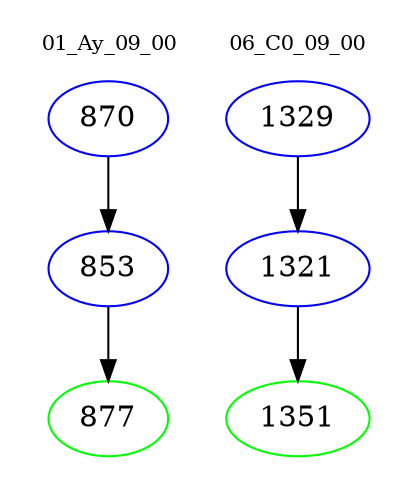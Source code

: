 digraph{
subgraph cluster_0 {
color = white
label = "01_Ay_09_00";
fontsize=10;
T0_870 [label="870", color="blue"]
T0_870 -> T0_853 [color="black"]
T0_853 [label="853", color="blue"]
T0_853 -> T0_877 [color="black"]
T0_877 [label="877", color="green"]
}
subgraph cluster_1 {
color = white
label = "06_C0_09_00";
fontsize=10;
T1_1329 [label="1329", color="blue"]
T1_1329 -> T1_1321 [color="black"]
T1_1321 [label="1321", color="blue"]
T1_1321 -> T1_1351 [color="black"]
T1_1351 [label="1351", color="green"]
}
}
